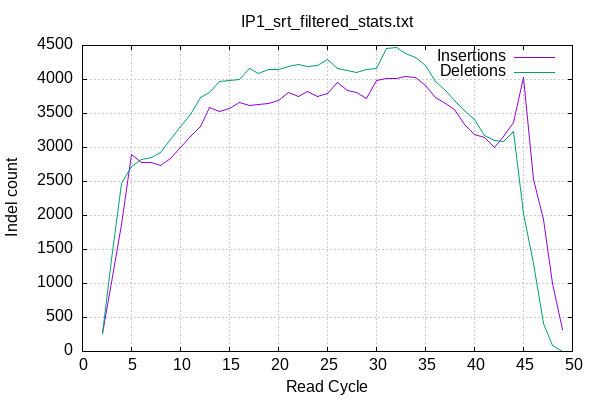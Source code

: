 
        set terminal png size 600,400 truecolor
        set output "/home/qianhui/deaf1_chipseq/data/02_data_processed/samplestats/IP1_srt_filtered_stats/indel-cycles.png"
        set grid xtics ytics y2tics back lc rgb "#cccccc"
        set style line 1 linetype 1  linecolor rgb "red"
        set style line 2 linetype 2  linecolor rgb "black"
        set style line 3 linetype 3  linecolor rgb "green"
        set style line 4 linetype 4  linecolor rgb "blue"
        set style increment user
        set ylabel "Indel count"
        set xlabel "Read Cycle"
        set title "IP1_srt_filtered_stats.txt" noenhanced
    plot '-' w l ti 'Insertions', '' w l ti 'Deletions'
2	261
3	1008
4	1865
5	2904
6	2780
7	2778
8	2728
9	2835
10	2996
11	3156
12	3310
13	3582
14	3528
15	3577
16	3660
17	3623
18	3627
19	3649
20	3684
21	3804
22	3748
23	3821
24	3757
25	3787
26	3962
27	3832
28	3816
29	3720
30	3990
31	4022
32	4020
33	4044
34	4028
35	3909
36	3737
37	3654
38	3560
39	3332
40	3185
41	3143
42	2996
43	3168
44	3365
45	4036
46	2534
47	1935
48	997
49	321
end
2	258
3	1360
4	2474
5	2719
6	2821
7	2858
8	2931
9	3122
10	3303
11	3491
12	3729
13	3813
14	3966
15	3981
16	4003
17	4155
18	4091
19	4154
20	4154
21	4185
22	4215
23	4186
24	4204
25	4294
26	4166
27	4126
28	4107
29	4148
30	4165
31	4458
32	4468
33	4388
34	4317
35	4213
36	3967
37	3838
38	3693
39	3551
40	3415
41	3175
42	3101
43	3091
44	3234
45	2034
46	1300
47	413
48	85
49	0
end
